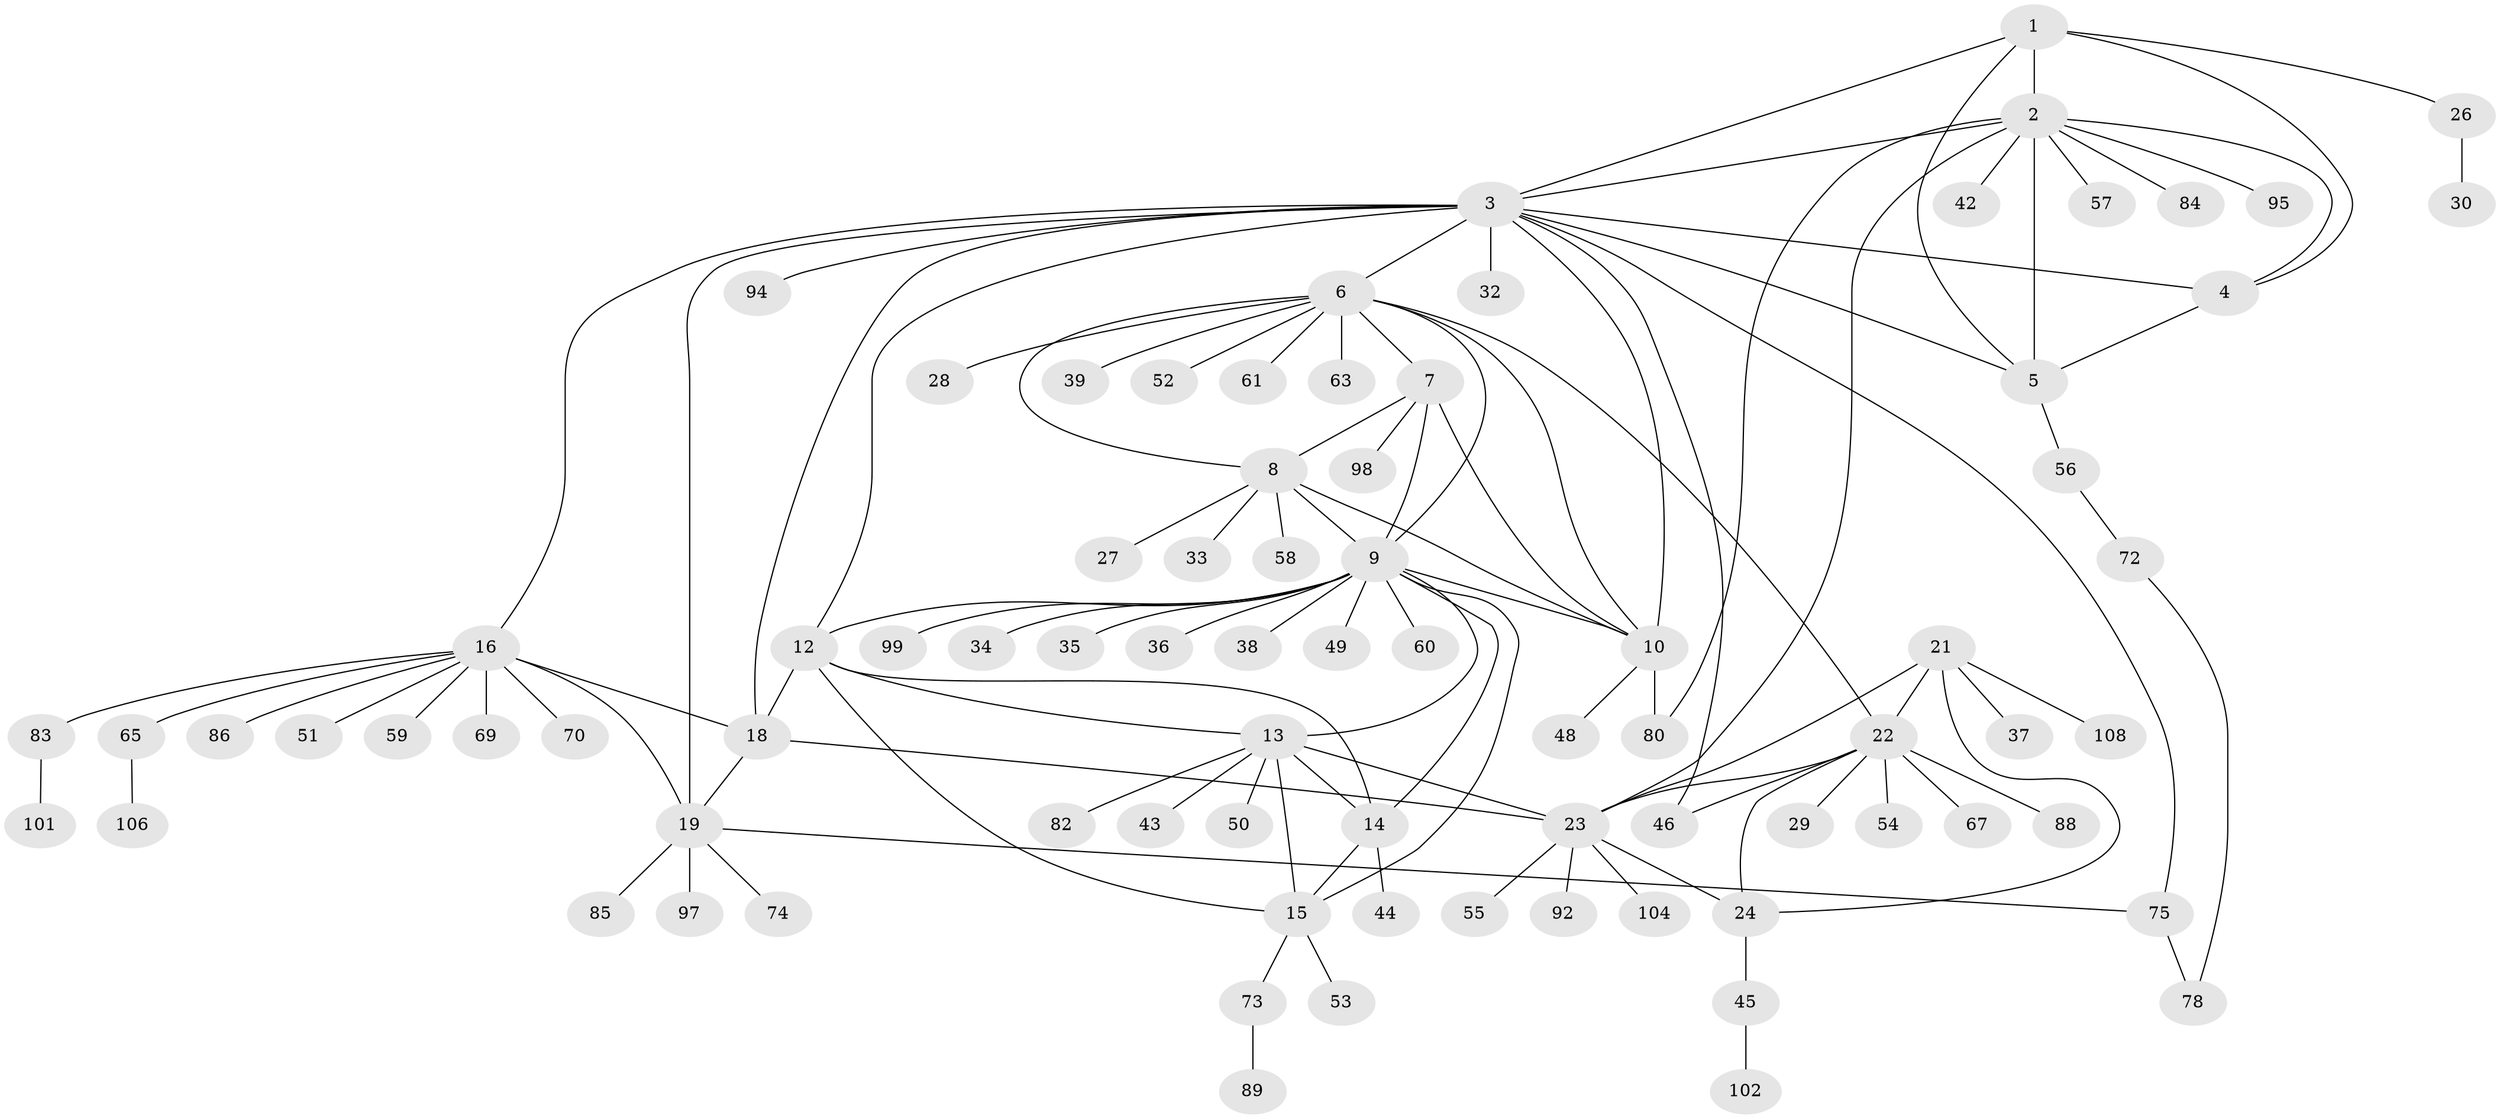 // Generated by graph-tools (version 1.1) at 2025/52/02/27/25 19:52:16]
// undirected, 82 vertices, 115 edges
graph export_dot {
graph [start="1"]
  node [color=gray90,style=filled];
  1;
  2 [super="+77"];
  3 [super="+17"];
  4 [super="+79"];
  5 [super="+41"];
  6 [super="+68"];
  7;
  8 [super="+91"];
  9 [super="+11"];
  10 [super="+109"];
  12 [super="+87"];
  13 [super="+64"];
  14 [super="+76"];
  15 [super="+40"];
  16 [super="+31"];
  18 [super="+47"];
  19 [super="+20"];
  21;
  22 [super="+25"];
  23 [super="+107"];
  24 [super="+93"];
  26 [super="+62"];
  27;
  28;
  29;
  30;
  32;
  33;
  34;
  35;
  36;
  37;
  38;
  39;
  42;
  43;
  44;
  45 [super="+103"];
  46;
  48;
  49 [super="+96"];
  50;
  51 [super="+71"];
  52;
  53;
  54;
  55;
  56 [super="+90"];
  57 [super="+81"];
  58;
  59;
  60;
  61;
  63;
  65 [super="+66"];
  67;
  69;
  70;
  72 [super="+100"];
  73;
  74;
  75 [super="+105"];
  78;
  80;
  82;
  83;
  84;
  85;
  86;
  88;
  89;
  92;
  94;
  95;
  97;
  98;
  99;
  101;
  102;
  104;
  106;
  108;
  1 -- 2;
  1 -- 3;
  1 -- 4;
  1 -- 5;
  1 -- 26;
  2 -- 3;
  2 -- 4;
  2 -- 5;
  2 -- 23;
  2 -- 42;
  2 -- 57;
  2 -- 80;
  2 -- 84;
  2 -- 95;
  3 -- 4;
  3 -- 5;
  3 -- 6;
  3 -- 12;
  3 -- 32;
  3 -- 46;
  3 -- 75;
  3 -- 16;
  3 -- 18;
  3 -- 19 [weight=2];
  3 -- 10;
  3 -- 94;
  4 -- 5;
  5 -- 56;
  6 -- 7;
  6 -- 8;
  6 -- 9;
  6 -- 10;
  6 -- 22;
  6 -- 28;
  6 -- 39;
  6 -- 52;
  6 -- 61;
  6 -- 63;
  7 -- 8;
  7 -- 9;
  7 -- 10;
  7 -- 98;
  8 -- 9;
  8 -- 10;
  8 -- 27;
  8 -- 33;
  8 -- 58;
  9 -- 10;
  9 -- 35;
  9 -- 49;
  9 -- 60;
  9 -- 99;
  9 -- 34;
  9 -- 36;
  9 -- 38;
  9 -- 12;
  9 -- 13;
  9 -- 14;
  9 -- 15;
  10 -- 48;
  10 -- 80;
  12 -- 13;
  12 -- 14;
  12 -- 15;
  12 -- 18;
  13 -- 14;
  13 -- 15;
  13 -- 23;
  13 -- 43;
  13 -- 50;
  13 -- 82;
  14 -- 15;
  14 -- 44;
  15 -- 53;
  15 -- 73;
  16 -- 18;
  16 -- 19 [weight=2];
  16 -- 51;
  16 -- 59;
  16 -- 69;
  16 -- 70;
  16 -- 83;
  16 -- 86;
  16 -- 65;
  18 -- 19 [weight=2];
  18 -- 23;
  19 -- 74;
  19 -- 75;
  19 -- 97;
  19 -- 85;
  21 -- 22 [weight=2];
  21 -- 23;
  21 -- 24;
  21 -- 37;
  21 -- 108;
  22 -- 23 [weight=2];
  22 -- 24 [weight=2];
  22 -- 29;
  22 -- 46;
  22 -- 67;
  22 -- 54;
  22 -- 88;
  23 -- 24;
  23 -- 55;
  23 -- 92;
  23 -- 104;
  24 -- 45;
  26 -- 30;
  45 -- 102;
  56 -- 72;
  65 -- 106;
  72 -- 78;
  73 -- 89;
  75 -- 78;
  83 -- 101;
}
